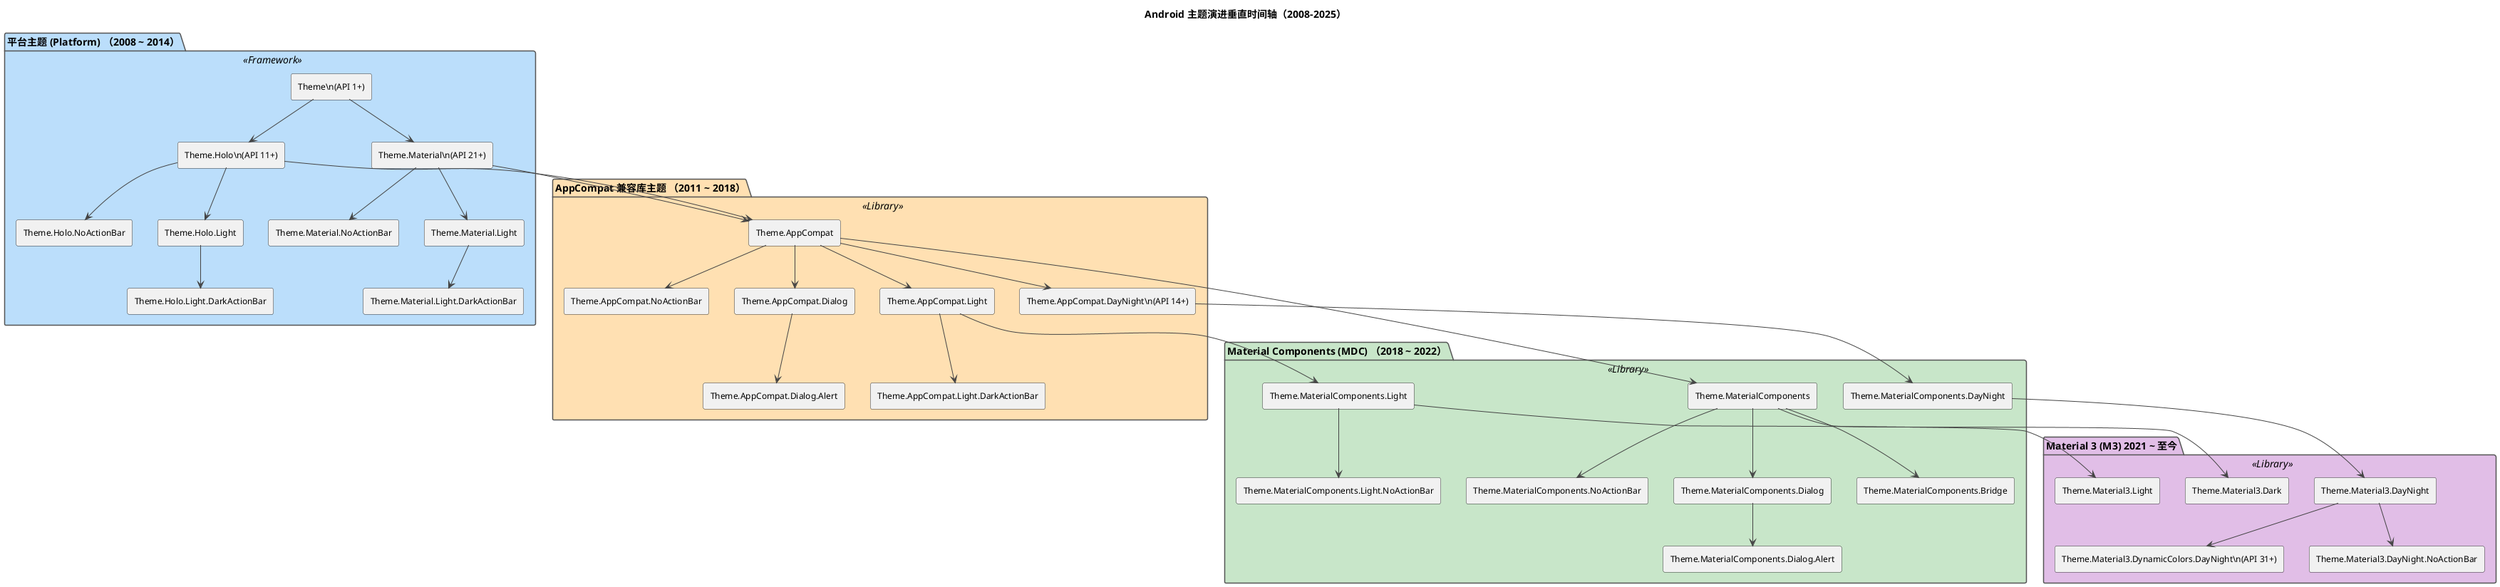 @startuml
' ===================== 样式 =====================
skinparam defaultFontColor #000000
skinparam defaultFontSize 12
skinparam shadowing false
skinparam package {
    BorderColor #555555
    FontColor #000000
    FontSize 14
}
skinparam rectangle {
    BorderColor #333333
    FontColor #000000
}
skinparam arrow {
    Color #444444
    Thickness 1
}
skinparam note {
    BackgroundColor #FFFFE0
    BorderColor #999999
    FontColor #000000
}

title Android 主题演进垂直时间轴（2008-2025）

' 强制垂直布局
top to bottom direction

' ===================== 阶段 1：平台主题 =====================
package "平台主题 (Platform) （2008 ~ 2014）" <<Framework>> #BBDEFB {
    rectangle "Theme\\n(API 1+)" as Theme_Base
    rectangle "Theme.Holo\\n(API 11+)" as Theme_Holo
    rectangle "Theme.Holo.Light" as Theme_Holo_Light
    rectangle "Theme.Holo.Light.DarkActionBar" as Theme_Holo_Light_DarkActionBar
    rectangle "Theme.Holo.NoActionBar" as Theme_Holo_NoActionBar
    rectangle "Theme.Material\\n(API 21+)" as Theme_Material
    rectangle "Theme.Material.Light" as Theme_Material_Light
    rectangle "Theme.Material.Light.DarkActionBar" as Theme_Material_Light_DarkActionBar
    rectangle "Theme.Material.NoActionBar" as Theme_Material_NoActionBar
}

' ===================== 阶段 2：AppCompat =====================
package "AppCompat 兼容库主题 （2011 ~ 2018）" <<Library>> #FFE0B2 {
    rectangle "Theme.AppCompat" as Theme_AppCompat
    rectangle "Theme.AppCompat.Light" as Theme_AppCompat_Light
    rectangle "Theme.AppCompat.Light.DarkActionBar" as Theme_AppCompat_Light_DarkActionBar
    rectangle "Theme.AppCompat.NoActionBar" as Theme_AppCompat_NoActionBar
    rectangle "Theme.AppCompat.Dialog" as Theme_AppCompat_Dialog
    rectangle "Theme.AppCompat.Dialog.Alert" as Theme_AppCompat_Dialog_Alert
    rectangle "Theme.AppCompat.DayNight\\n(API 14+)" as Theme_AppCompat_DayNight
}

' ===================== 阶段 3：Material Components =====================
package "Material Components (MDC) （2018 ~ 2022）" <<Library>> #C8E6C9 {
    rectangle "Theme.MaterialComponents" as Theme_MC
    rectangle "Theme.MaterialComponents.Light" as Theme_MC_Light
    rectangle "Theme.MaterialComponents.DayNight" as Theme_MC_DayNight
    rectangle "Theme.MaterialComponents.NoActionBar" as Theme_MC_NoActionBar
    rectangle "Theme.MaterialComponents.Light.NoActionBar" as Theme_MC_Light_NoActionBar
    rectangle "Theme.MaterialComponents.Dialog" as Theme_MC_Dialog
    rectangle "Theme.MaterialComponents.Dialog.Alert" as Theme_MC_Dialog_Alert
    rectangle "Theme.MaterialComponents.Bridge" as Theme_MC_Bridge
}

' ===================== 阶段 4：Material 3 =====================
package "Material 3 (M3) 2021 ~ 至今" <<Library>> #E1BEE7 {
    rectangle "Theme.Material3.Light" as Theme_M3_Light
    rectangle "Theme.Material3.Dark" as Theme_M3_Dark
    rectangle "Theme.Material3.DayNight" as Theme_M3_DayNight
    rectangle "Theme.Material3.DayNight.NoActionBar" as Theme_M3_DayNight_NoActionBar
    rectangle "Theme.Material3.DynamicColors.DayNight\\n(API 31+)" as Theme_M3_Dynamic
}

' ===================== 继承关系（从上到下） =====================
Theme_Base --> Theme_Holo
Theme_Holo --> Theme_Holo_Light
Theme_Holo_Light --> Theme_Holo_Light_DarkActionBar
Theme_Holo --> Theme_Holo_NoActionBar

Theme_Base --> Theme_Material
Theme_Material --> Theme_Material_Light
Theme_Material_Light --> Theme_Material_Light_DarkActionBar
Theme_Material --> Theme_Material_NoActionBar

Theme_Holo --> Theme_AppCompat
Theme_Material --> Theme_AppCompat
Theme_AppCompat --> Theme_AppCompat_Light
Theme_AppCompat_Light --> Theme_AppCompat_Light_DarkActionBar
Theme_AppCompat --> Theme_AppCompat_NoActionBar
Theme_AppCompat --> Theme_AppCompat_Dialog
Theme_AppCompat_Dialog --> Theme_AppCompat_Dialog_Alert
Theme_AppCompat --> Theme_AppCompat_DayNight

Theme_AppCompat --> Theme_MC
Theme_AppCompat_Light --> Theme_MC_Light
Theme_AppCompat_DayNight --> Theme_MC_DayNight
Theme_MC --> Theme_MC_NoActionBar
Theme_MC_Light --> Theme_MC_Light_NoActionBar
Theme_MC --> Theme_MC_Dialog
Theme_MC_Dialog --> Theme_MC_Dialog_Alert
Theme_MC --> Theme_MC_Bridge

Theme_MC_Light --> Theme_M3_Light
Theme_MC --> Theme_M3_Dark
Theme_MC_DayNight --> Theme_M3_DayNight
Theme_M3_DayNight --> Theme_M3_DayNight_NoActionBar
Theme_M3_DayNight --> Theme_M3_Dynamic

@enduml
